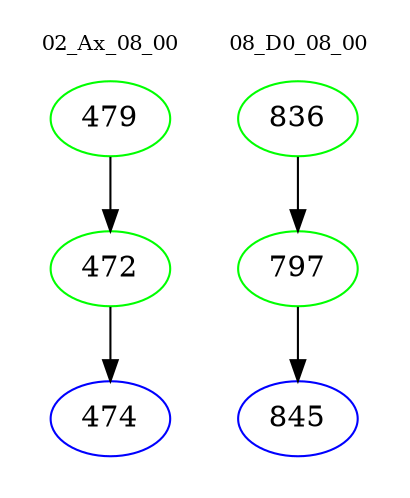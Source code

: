 digraph{
subgraph cluster_0 {
color = white
label = "02_Ax_08_00";
fontsize=10;
T0_479 [label="479", color="green"]
T0_479 -> T0_472 [color="black"]
T0_472 [label="472", color="green"]
T0_472 -> T0_474 [color="black"]
T0_474 [label="474", color="blue"]
}
subgraph cluster_1 {
color = white
label = "08_D0_08_00";
fontsize=10;
T1_836 [label="836", color="green"]
T1_836 -> T1_797 [color="black"]
T1_797 [label="797", color="green"]
T1_797 -> T1_845 [color="black"]
T1_845 [label="845", color="blue"]
}
}
